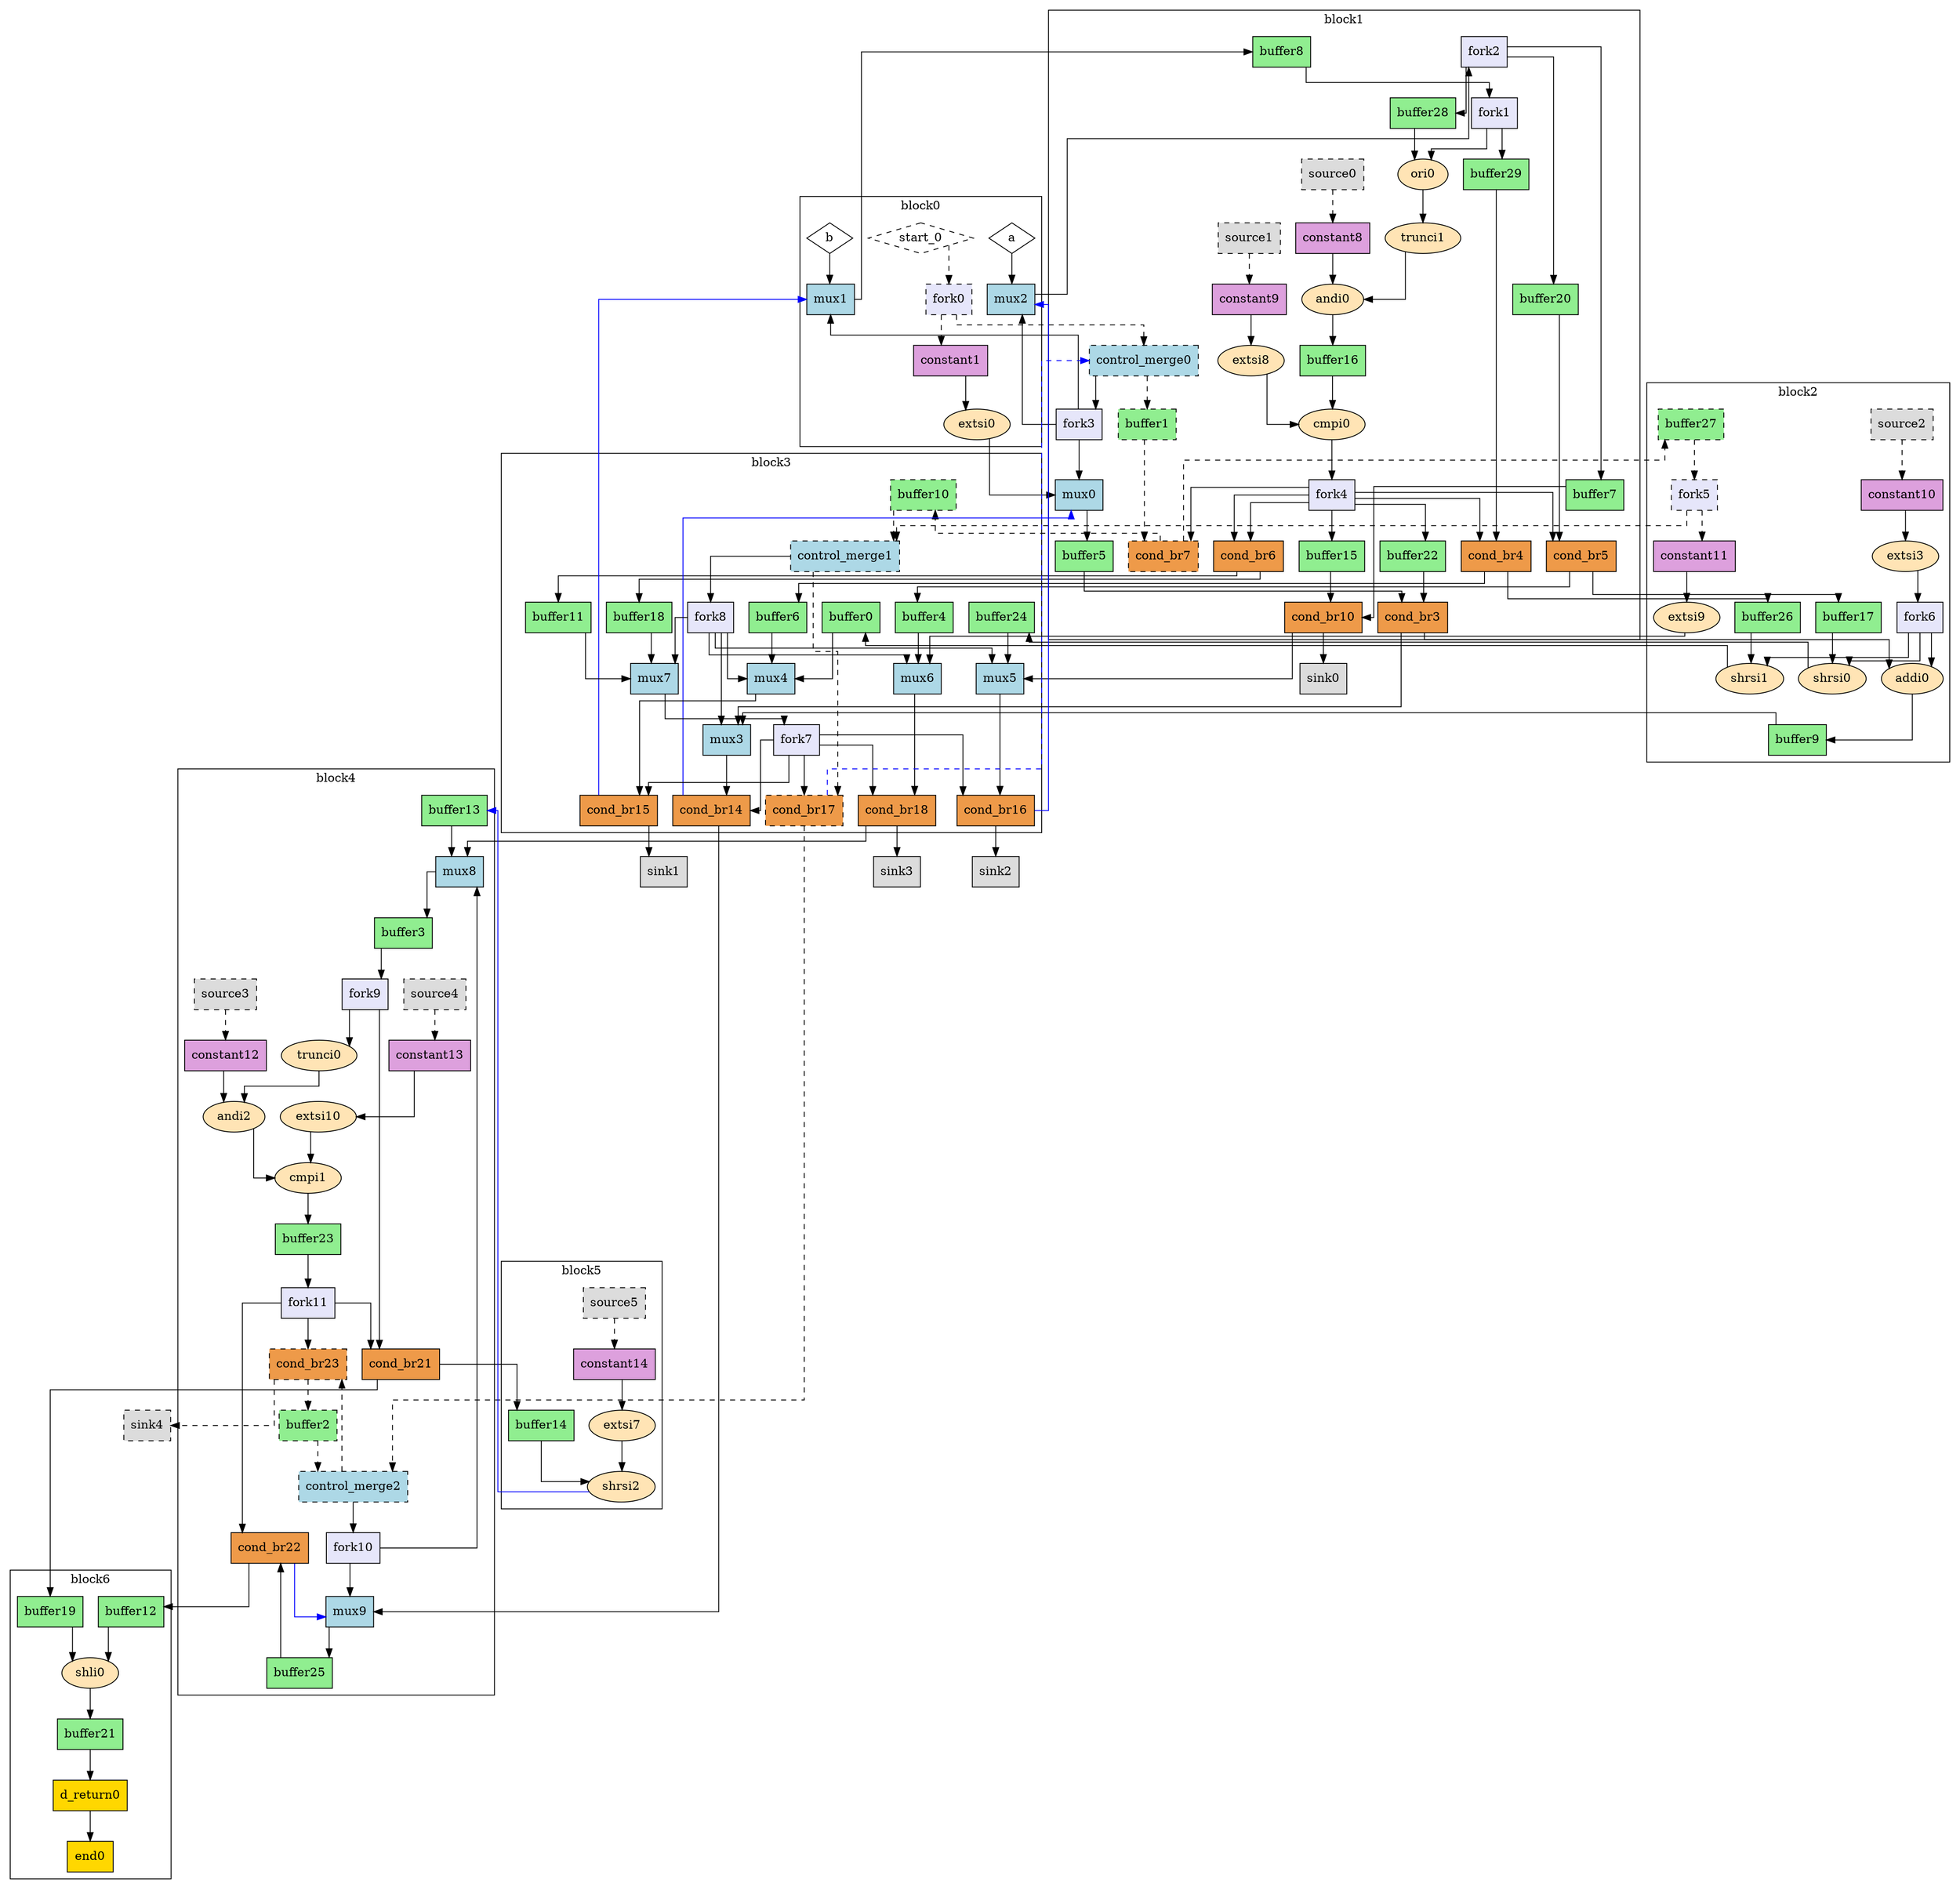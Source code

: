 digraph G {
	graph [bb="0,0,1493,2447.5",
		compound=true,
		splines=ortho
	];
	node [label="\N"];
	subgraph cluster0 {
		graph [bb="933,1922,1195,2219",
			label=block0,
			lheight=0.23,
			lp="1064,2206.8",
			lwidth=0.51
		];
		a	[bbID=1,
			height=0.5,
			in="in1:32",
			label=a,
			mlir_op="handshake.arg",
			out="out1:32",
			pos="1088,2168.5",
			shape=diamond,
			type=Entry,
			width=0.75];
		mux2	[bbID=2,
			delay="1.412 1.397 0.000 1.412 1.397 1.412 100.000 100.000",
			fillcolor=lightblue,
			height=0.5,
			in="in1?:1 in2:32 in3:32",
			label=mux2,
			mlir_op="handshake.mux",
			out="out1:32",
			pos="1088,2096.5",
			shape=box,
			style=filled,
			type=Mux,
			width=0.75];
		a -> mux2	[from=out1,
			pos="e,1097,2114.8 1097,2156 1097,2156 1097,2126.4 1097,2126.4",
			to=in3];
		b	[bbID=1,
			height=0.5,
			in="in1:32",
			label=b,
			mlir_op="handshake.arg",
			out="out1:32",
			pos="1160,2168.5",
			shape=diamond,
			type=Entry,
			width=0.75];
		mux1	[bbID=2,
			delay="1.412 1.397 0.000 1.412 1.397 1.412 100.000 100.000",
			fillcolor=lightblue,
			height=0.5,
			in="in1?:1 in2:32 in3:32",
			label=mux1,
			mlir_op="handshake.mux",
			out="out1:32",
			pos="1160,2096.5",
			shape=box,
			style=filled,
			type=Mux,
			width=0.75];
		b -> mux1	[from=out1,
			pos="e,1160,2114.7 1160,2150 1160,2150 1160,2126.2 1160,2126.2",
			to=in3];
		start_0	[bbID=1,
			control=true,
			height=0.5,
			in="in1:0",
			label=start_0,
			mlir_op="handshake.arg",
			out="out1:0",
			pos="992,2168.5",
			shape=diamond,
			style=dashed,
			type=Entry,
			width=1.4141];
		fork0	[bbID=1,
			delay="0.000 0.100 0.100 100.000 100.000 100.000 100.000 100.000",
			fillcolor=lavender,
			height=0.5,
			in="in1:0",
			label=fork0,
			mlir_op="handshake.fork",
			out="out1:0 out2:0",
			pos="992,2096.5",
			shape=box,
			style="filled, dashed",
			type=Fork,
			width=0.75];
		start_0 -> fork0	[from=out1,
			pos="e,992,2114.9 992,2150.3 992,2150.3 992,2126.4 992,2126.4",
			style=dashed,
			to=in1];
		constant1	[bbID=1,
			delay="0.000 0.000 0.000 0.000 0.000 0.000 0.000 0.000",
			fillcolor=plum,
			height=0.5,
			in="in1:1",
			label=constant1,
			mlir_op="handshake.constant",
			out="out1:1",
			pos="1021,2024.5",
			shape=box,
			style=filled,
			type=Constant,
			value="0x00000000",
			width=0.94097];
		fork0 -> constant1	[from=out2,
			pos="e,1003.1,2042.9 1003.1,2078.3 1003.1,2078.3 1003.1,2054.4 1003.1,2054.4",
			style=dashed,
			to=in1];
		extsi0	[II=1,
			bbID=1,
			delay="0.672 0.672 1.397 1.397 100.000 100.000 100.000 100.000",
			fillcolor=moccasin,
			height=0.5,
			in="in1:1",
			label=extsi0,
			latency=0,
			mlir_op="arith.extsi",
			op=sext_op,
			out="out1:32",
			pos="997,1948",
			shape=oval,
			style=filled,
			type=Operator,
			width=0.91462];
		constant1 -> extsi0	[from=out1,
			pos="e,1008.5,1965.2 1008.5,2006.4 1008.5,2006.4 1008.5,1976.7 1008.5,1976.7",
			to=in1];
	}
	subgraph cluster2 {
		graph [bb="8,1549.5,323,1998.5",
			label=block2,
			lheight=0.23,
			lp="165.5,1986.2",
			lwidth=0.51
		];
		buffer27	[bbID=3,
			delay="0.000 0.000 0.000 0.000 0.000 0.000 0.000 0.000",
			fillcolor=lightgreen,
			height=0.5,
			in="in1:0",
			label=buffer27,
			mlir_op="handshake.buffer",
			out="out1:0",
			pos="284,1948",
			shape=box,
			slots=1,
			style="filled, dashed",
			transparent=false,
			type=Buffer,
			width=0.86806];
		fork5	[bbID=3,
			delay="0.000 0.100 0.100 100.000 100.000 100.000 100.000 100.000",
			fillcolor=lavender,
			height=0.5,
			in="in1:0",
			label=fork5,
			mlir_op="handshake.fork",
			out="out1:0 out2:0",
			pos="284,1863.5",
			shape=box,
			style="filled, dashed",
			type=Fork,
			width=0.75];
		buffer27 -> fork5	[from=out1,
			pos="e,275,1881.8 275,1929.7 275,1929.7 275,1893.3 275,1893.3",
			style=dashed,
			to=in1];
		constant11	[bbID=3,
			delay="0.000 0.000 0.000 0.000 0.000 0.000 0.000 0.000",
			fillcolor=plum,
			height=0.5,
			in="in1:1",
			label=constant11,
			mlir_op="handshake.constant",
			out="out1:1",
			pos="209,1791.5",
			shape=box,
			style=filled,
			type=Constant,
			value="0x00000000",
			width=1.0347];
		fork5 -> constant11	[from=out2,
			pos="e,246.53,1791 297.5,1845.2 297.5,1823.7 297.5,1791 297.5,1791 297.5,1791 258.05,1791 258.05,1791",
			style=dashed,
			to=in1];
		extsi9	[II=1,
			bbID=3,
			delay="0.672 0.672 1.397 1.397 100.000 100.000 100.000 100.000",
			fillcolor=moccasin,
			height=0.5,
			in="in1:1",
			label=extsi9,
			latency=0,
			mlir_op="arith.extsi",
			op=sext_op,
			out="out1:32",
			pos="121,1719.5",
			shape=oval,
			style=filled,
			type=Operator,
			width=0.91462];
		constant11 -> extsi9	[from=out1,
			pos="e,122.09,1737.9 171.38,1791 147.9,1791 122.09,1791 122.09,1791 122.09,1791 122.09,1749.4 122.09,1749.4",
			to=in1];
		source2	[bbID=3,
			delay="0.000 0.000 0.000 0.000 0.000 0.000 0.000 0.000",
			fillcolor=gainsboro,
			height=0.5,
			label=source2,
			mlir_op="handshake.source",
			out="out1:0",
			pos="53,1948",
			shape=box,
			style="filled, dashed",
			type=Source,
			width=0.80556];
		constant10	[bbID=3,
			delay="0.000 0.000 0.000 0.000 0.000 0.000 0.000 0.000",
			fillcolor=plum,
			height=0.5,
			in="in1:2",
			label=constant10,
			mlir_op="handshake.constant",
			out="out1:2",
			pos="53,1863.5",
			shape=box,
			style=filled,
			type=Constant,
			value="0x00000001",
			width=1.0347];
		source2 -> constant10	[from=out1,
			pos="e,53,1881.8 53,1929.7 53,1929.7 53,1893.3 53,1893.3",
			style=dashed,
			to=in1];
		extsi3	[II=1,
			bbID=3,
			delay="0.672 0.672 1.397 1.397 100.000 100.000 100.000 100.000",
			fillcolor=moccasin,
			height=0.5,
			in="in1:2",
			label=extsi3,
			latency=0,
			mlir_op="arith.extsi",
			op=sext_op,
			out="out1:32",
			pos="51,1791.5",
			shape=oval,
			style=filled,
			type=Operator,
			width=0.91462];
		constant10 -> extsi3	[from=out1,
			pos="e,51,1809.9 51,1845.3 51,1845.3 51,1821.4 51,1821.4",
			to=in1];
		fork6	[bbID=3,
			delay="0.000 0.100 0.100 100.000 100.000 100.000 100.000 100.000",
			fillcolor=lavender,
			height=0.5,
			in="in1:32",
			label=fork6,
			mlir_op="handshake.fork",
			out="out1:32 out2:32 out3:32",
			pos="43,1719.5",
			shape=box,
			style=filled,
			type=Fork,
			width=0.75];
		extsi3 -> fork6	[from=out1,
			pos="e,44.037,1737.8 44.037,1773.7 44.037,1773.7 44.037,1749.4 44.037,1749.4",
			to=in1];
		shrsi0	[II=1,
			bbID=3,
			delay="3.312 1.397 1.400 1.409 100.000 100.000 100.000 100.000",
			fillcolor=moccasin,
			height=0.5,
			in="in1:32 in2:32",
			label=shrsi0,
			latency=0,
			mlir_op="arith.shrsi",
			op=ashr_op,
			out="out1:32",
			pos="198,1647.5",
			shape=oval,
			style=filled,
			type=Operator,
			width=0.91462];
		fork6 -> shrsi0	[from=out1,
			pos="e,186.54,1664.6 29.5,1701.1 29.5,1686 29.5,1667 29.5,1667 29.5,1667 186.54,1667 186.54,1667 186.54,1667 186.54,1666.8 186.54,1666.8",
			to=in2];
		shrsi1	[II=1,
			bbID=3,
			delay="3.312 1.397 1.400 1.409 100.000 100.000 100.000 100.000",
			fillcolor=moccasin,
			height=0.5,
			in="in1:32 in2:32",
			label=shrsi1,
			latency=0,
			mlir_op="arith.shrsi",
			op=ashr_op,
			out="out1:32",
			pos="282,1647.5",
			shape=oval,
			style=filled,
			type=Operator,
			width=0.91462];
		fork6 -> shrsi1	[from=out2,
			pos="e,268.29,1664.3 43,1701.1 43,1687 43,1670 43,1670 43,1670 268.29,1670 268.29,1670 268.29,1670 268.29,1669.4 268.29,1669.4",
			to=in2];
		addi0	[II=1,
			bbID=3,
			delay="2.287 1.397 1.400 1.409 100.000 100.000 100.000 100.000",
			fillcolor=moccasin,
			height=0.5,
			in="in1:32 in2:32",
			label=addi0,
			latency=0,
			mlir_op="arith.addi",
			op=add_op,
			out="out1:32",
			pos="116,1647.5",
			shape=oval,
			style=filled,
			type=Operator,
			width=0.87197];
		fork6 -> addi0	[from=out3,
			pos="e,84.16,1647 56.5,1701.2 56.5,1679.7 56.5,1647 56.5,1647 56.5,1647 72.646,1647 72.646,1647",
			to=in2];
		buffer9	[bbID=3,
			delay="0.000 0.000 0.000 0.000 0.000 0.000 0.000 0.000",
			fillcolor=lightgreen,
			height=0.5,
			in="in1:32",
			label=buffer9,
			mlir_op="handshake.buffer",
			out="out1:32",
			pos="201,1575.5",
			shape=box,
			slots=1,
			style=filled,
			transparent=false,
			type=Buffer,
			width=0.77431];
		addi0 -> buffer9	[from=out1,
			pos="e,172.7,1575 116,1629.2 116,1607.7 116,1575 116,1575 116,1575 161.18,1575 161.18,1575",
			to=in1];
		buffer17	[bbID=3,
			delay="0.000 0.000 0.000 0.000 0.000 0.000 0.000 0.000",
			fillcolor=lightgreen,
			height=0.5,
			in="in1:32",
			label=buffer17,
			mlir_op="handshake.buffer",
			out="out1:32",
			pos="203,1719.5",
			shape=box,
			slots=1,
			style=filled,
			transparent=false,
			type=Buffer,
			width=0.86806];
		buffer17 -> shrsi0	[from=out1,
			pos="e,201.34,1665.4 201.34,1701.3 201.34,1701.3 201.34,1676.9 201.34,1676.9",
			to=in1];
		buffer26	[bbID=3,
			delay="0.000 0.000 0.000 0.000 0.000 0.000 0.000 0.000",
			fillcolor=lightgreen,
			height=0.5,
			in="in1:32",
			label=buffer26,
			mlir_op="handshake.buffer",
			out="out1:32",
			pos="284,1719.5",
			shape=box,
			slots=1,
			style=filled,
			transparent=false,
			type=Buffer,
			width=0.86806];
		buffer26 -> shrsi1	[from=out1,
			pos="e,283.84,1665.9 283.84,1701.3 283.84,1701.3 283.84,1677.4 283.84,1677.4",
			to=in1];
	}
	subgraph cluster4 {
		graph [bb="610,380.5,925,1541.5",
			label=block4,
			lheight=0.23,
			lp="767.5,1529.2",
			lwidth=0.51
		];
		buffer13	[bbID=5,
			delay="0.000 0.000 0.000 0.000 0.000 0.000 0.000 0.000",
			fillcolor=lightgreen,
			height=0.5,
			in="in1:32",
			label=buffer13,
			mlir_op="handshake.buffer",
			out="out1:32",
			pos="886,1491",
			shape=box,
			slots=1,
			style=filled,
			transparent=false,
			type=Buffer,
			width=0.86806];
		mux8	[bbID=5,
			delay="1.412 1.397 0.000 1.412 1.397 1.412 100.000 100.000",
			fillcolor=lightblue,
			height=0.5,
			in="in1?:1 in2:32 in3:32",
			label=mux8,
			mlir_op="handshake.mux",
			out="out1:32",
			pos="886,1419",
			shape=box,
			style=filled,
			type=Mux,
			width=0.75];
		buffer13 -> mux8	[from=out1,
			pos="e,886,1437.4 886,1472.8 886,1472.8 886,1448.9 886,1448.9",
			to=in2];
		buffer3	[bbID=5,
			delay="0.000 0.000 0.000 0.000 0.000 0.000 0.000 0.000",
			fillcolor=lightgreen,
			height=0.5,
			in="in1:32",
			label=buffer3,
			mlir_op="handshake.buffer",
			out="out1:32",
			pos="886,1347",
			shape=box,
			slots=1,
			style=filled,
			transparent=false,
			type=Buffer,
			width=0.77431];
		mux8 -> buffer3	[from=out1,
			pos="e,886,1365.4 886,1400.8 886,1400.8 886,1376.9 886,1376.9",
			to=in1];
		fork9	[bbID=5,
			delay="0.000 0.100 0.100 100.000 100.000 100.000 100.000 100.000",
			fillcolor=lavender,
			height=0.5,
			in="in1:32",
			label=fork9,
			mlir_op="handshake.fork",
			out="out1:32 out2:32",
			pos="886,1275",
			shape=box,
			style=filled,
			type=Fork,
			width=0.75];
		buffer3 -> fork9	[from=out1,
			pos="e,886,1293.4 886,1328.8 886,1328.8 886,1304.9 886,1304.9",
			to=in1];
		trunci0	[II=1,
			bbID=5,
			delay="0.000 0.000 0.000 0.000 0.000 0.000 0.000 0.000",
			fillcolor=moccasin,
			height=0.5,
			in="in1:32",
			label=trunci0,
			latency=0,
			mlir_op="arith.trunci",
			op=trunc_op,
			out="out1:2",
			pos="860,1203",
			shape=oval,
			style=filled,
			type=Operator,
			width=1.0284];
		fork9 -> trunci0	[from=out1,
			pos="e,878.01,1219 878.01,1256.8 878.01,1256.8 878.01,1230.5 878.01,1230.5",
			to=in1];
		cond_br21	[bbID=5,
			delay="0.000 1.409 1.411 1.412 1.400 1.412 100.000 100.000",
			fillcolor=tan2,
			height=0.5,
			in="in1:32 in2?:1",
			label=cond_br21,
			mlir_op="handshake.cond_br",
			out="out1+:32 out2-:32",
			pos="880,838.5",
			shape=box,
			style=filled,
			type=Branch,
			width=1.0243];
		fork9 -> cond_br21	[from=out2,
			pos="e,905.01,856.74 905.01,1256.5 905.01,1256.5 905.01,868.25 905.01,868.25",
			to=in1];
		andi2	[II=1,
			bbID=5,
			delay="1.397 1.397 1.400 1.409 100.000 100.000 100.000 100.000",
			fillcolor=moccasin,
			height=0.5,
			in="in1:2 in2:2",
			label=andi2,
			latency=0,
			mlir_op="arith.andi",
			op=and_op,
			out="out1:2",
			pos="777,1131",
			shape=oval,
			style=filled,
			type=Operator,
			width=0.87197];
		trunci0 -> andi2	[from=out1,
			pos="e,808.83,1131 834,1189.8 834,1169 834,1131 834,1131 834,1131 820.35,1131 820.35,1131",
			to=in1];
		cmpi1	[II=1,
			bbID=5,
			delay="1.397 1.397 1.400 1.409 100.000 100.000 100.000 100.000",
			fillcolor=moccasin,
			height=0.5,
			in="in1:2 in2:2",
			label=cmpi1,
			latency=0,
			mlir_op="arith.cmpi==",
			op=icmp_eq_op,
			out="out1:1",
			pos="777,1059",
			shape=oval,
			style=filled,
			type=Operator,
			width=0.95727];
		andi2 -> cmpi1	[from=out1,
			pos="e,777,1077.4 777,1112.8 777,1112.8 777,1088.9 777,1088.9",
			to=in1];
		mux9	[bbID=5,
			delay="1.412 1.397 0.000 1.412 1.397 1.412 100.000 100.000",
			fillcolor=lightblue,
			height=0.5,
			in="in1?:1 in2:32 in3:32",
			label=mux9,
			mlir_op="handshake.mux",
			out="out1:32",
			pos="850,550.5",
			shape=box,
			style=filled,
			type=Mux,
			width=0.75];
		buffer25	[bbID=5,
			delay="0.000 0.000 0.000 0.000 0.000 0.000 0.000 0.000",
			fillcolor=lightgreen,
			height=0.5,
			in="in1:32",
			label=buffer25,
			mlir_op="handshake.buffer",
			out="out1:32",
			pos="825,478.5",
			shape=box,
			slots=1,
			style=filled,
			transparent=false,
			type=Buffer,
			width=0.86806];
		mux9 -> buffer25	[from=out1,
			pos="e,839.63,496.91 839.63,532.33 839.63,532.33 839.63,508.43 839.63,508.43",
			to=in1];
		cond_br22	[bbID=5,
			delay="0.000 1.409 1.411 1.412 1.400 1.412 100.000 100.000",
			fillcolor=tan2,
			height=0.5,
			in="in1:32 in2?:1",
			label=cond_br22,
			mlir_op="handshake.cond_br",
			out="out1+:32 out2-:32",
			pos="840,406.5",
			shape=box,
			style=filled,
			type=Branch,
			width=1.0243];
		buffer25 -> cond_br22	[from=out1,
			pos="e,829.69,424.91 829.69,460.33 829.69,460.33 829.69,436.43 829.69,436.43",
			to=in1];
		buffer2	[bbID=5,
			delay="0.000 0.000 0.000 0.000 0.000 0.000 0.000 0.000",
			fillcolor=lightgreen,
			height=0.5,
			in="in1:0",
			label=buffer2,
			mlir_op="handshake.buffer",
			out="out1:0",
			pos="835,766.5",
			shape=box,
			slots=1,
			style="filled, dashed",
			transparent=false,
			type=Buffer,
			width=0.77431];
		control_merge2	[bbID=5,
			delay="0.000 1.397 0.000 100.000 100.000 100.000 100.000 100.000",
			fillcolor=lightblue,
			height=0.5,
			in="in1:0 in2:0",
			label=control_merge2,
			mlir_op="handshake.control_merge",
			out="out1:0 out2?:1",
			pos="835,694.5",
			shape=box,
			style="filled, dashed",
			type=CntrlMerge,
			width=1.4201];
		buffer2 -> control_merge2	[from=out1,
			pos="e,835,712.91 835,748.33 835,748.33 835,724.43 835,724.43",
			style=dashed,
			to=in1];
		fork10	[bbID=5,
			delay="0.000 0.100 0.100 100.000 100.000 100.000 100.000 100.000",
			fillcolor=lavender,
			height=0.5,
			in="in1:1",
			label=fork10,
			mlir_op="handshake.fork",
			out="out1:1 out2:1",
			pos="835,622.5",
			shape=box,
			style=filled,
			type=Fork,
			width=0.75];
		control_merge2 -> fork10	[from=out2,
			pos="e,835,640.91 835,676.33 835,676.33 835,652.43 835,652.43",
			to=in1];
		cond_br23	[bbID=5,
			delay="0.000 1.409 1.411 1.412 1.400 1.412 100.000 100.000",
			fillcolor=tan2,
			height=0.5,
			in="in1:0 in2?:1",
			label=cond_br23,
			mlir_op="handshake.cond_br",
			out="out1+:0 out2-:0",
			pos="788,838.5",
			shape=box,
			style="filled, dashed",
			type=Branch,
			width=1.0243];
		control_merge2 -> cond_br23	[from=out1,
			pos="e,795.5,820.41 795.5,712.74 795.5,712.74 795.5,808.9 795.5,808.9",
			style=dashed,
			to=in1];
		fork10 -> mux8	[from=out2,
			pos="e,913.09,1413 862.19,622 888.88,622 925.63,622 925.63,622 925.63,622 925.63,1413 925.63,1413 925.63,1413 924.37,1413 924.37,1413",
			to=in1];
		fork10 -> mux9	[from=out1,
			pos="e,842.5,568.91 842.5,604.33 842.5,604.33 842.5,580.43 842.5,580.43",
			to=in1];
		cond_br23 -> buffer2	[from=out1,
			pos="e,813.04,784.91 813.04,820.33 813.04,820.33 813.04,796.43 813.04,796.43",
			style=dashed,
			to=in1];
		source3	[bbID=5,
			delay="0.000 0.000 0.000 0.000 0.000 0.000 0.000 0.000",
			fillcolor=gainsboro,
			height=0.5,
			label=source3,
			mlir_op="handshake.source",
			out="out1:0",
			pos="768,1275",
			shape=box,
			style="filled, dashed",
			type=Source,
			width=0.80556];
		constant12	[bbID=5,
			delay="0.000 0.000 0.000 0.000 0.000 0.000 0.000 0.000",
			fillcolor=plum,
			height=0.5,
			in="in1:2",
			label=constant12,
			mlir_op="handshake.constant",
			out="out1:2",
			pos="768,1203",
			shape=box,
			style=filled,
			type=Constant,
			value="0x00000001",
			width=1.0347];
		source3 -> constant12	[from=out1,
			pos="e,768,1221.4 768,1256.8 768,1256.8 768,1232.9 768,1232.9",
			style=dashed,
			to=in1];
		constant12 -> andi2	[from=out1,
			pos="e,775.43,1149.4 775.43,1184.8 775.43,1184.8 775.43,1160.9 775.43,1160.9",
			to=in2];
		source4	[bbID=5,
			delay="0.000 0.000 0.000 0.000 0.000 0.000 0.000 0.000",
			fillcolor=gainsboro,
			height=0.5,
			label=source4,
			mlir_op="handshake.source",
			out="out1:0",
			pos="675,1275",
			shape=box,
			style="filled, dashed",
			type=Source,
			width=0.80556];
		constant13	[bbID=5,
			delay="0.000 0.000 0.000 0.000 0.000 0.000 0.000 0.000",
			fillcolor=plum,
			height=0.5,
			in="in1:1",
			label=constant13,
			mlir_op="handshake.constant",
			out="out1:1",
			pos="675,1203",
			shape=box,
			style=filled,
			type=Constant,
			value="0x00000000",
			width=1.0347];
		source4 -> constant13	[from=out1,
			pos="e,675,1221.4 675,1256.8 675,1256.8 675,1232.9 675,1232.9",
			style=dashed,
			to=in1];
		extsi10	[II=1,
			bbID=5,
			delay="0.672 0.672 1.397 1.397 100.000 100.000 100.000 100.000",
			fillcolor=moccasin,
			height=0.5,
			in="in1:1",
			label=extsi10,
			latency=0,
			mlir_op="arith.extsi",
			op=sext_op,
			out="out1:2",
			pos="678,1131",
			shape=oval,
			style=filled,
			type=Operator,
			width=1.0426];
		constant13 -> extsi10	[from=out1,
			pos="e,676.36,1149.4 676.36,1184.8 676.36,1184.8 676.36,1160.9 676.36,1160.9",
			to=in1];
		extsi10 -> cmpi1	[from=out1,
			pos="e,742.1,1059 678,1112.8 678,1091.5 678,1059 678,1059 678,1059 730.58,1059 730.58,1059",
			to=in2];
		buffer23	[bbID=5,
			delay="0.000 0.000 0.000 0.000 0.000 0.000 0.000 0.000",
			fillcolor=lightgreen,
			height=0.5,
			in="in1:1",
			label=buffer23,
			mlir_op="handshake.buffer",
			out="out1:1",
			pos="780,987",
			shape=box,
			slots=1,
			style=filled,
			transparent=false,
			type=Buffer,
			width=0.86806];
		cmpi1 -> buffer23	[from=out1,
			pos="e,780,1005.4 780,1040.8 780,1040.8 780,1016.9 780,1016.9",
			to=in1];
		fork11	[bbID=5,
			delay="0.000 0.100 0.100 100.000 100.000 100.000 100.000 100.000",
			fillcolor=lavender,
			height=0.5,
			in="in1:1",
			label=fork11,
			mlir_op="handshake.fork",
			out="out1:1 out2:1 out3:1",
			pos="786,910.5",
			shape=box,
			style=filled,
			type=Fork,
			width=0.75];
		buffer23 -> fork11	[from=out1,
			pos="e,785.13,928.76 785.13,968.87 785.13,968.87 785.13,940.28 785.13,940.28",
			to=in1];
		fork11 -> cond_br21	[from=out1,
			pos="e,870.07,856.91 813.06,910 837.64,910 870.07,910 870.07,910 870.07,910 870.07,868.43 870.07,868.43",
			to=in2];
		fork11 -> cond_br23	[from=out3,
			pos="e,786,856.91 786,892.33 786,892.33 786,868.43 786,868.43",
			to=in2];
		fork11 -> cond_br22	[from=out2,
			pos="e,802.69,406 758.72,910 747.31,910 736.64,910 736.64,910 736.64,910 736.64,406 736.64,406 736.64,406 791.17,406 791.17,406",
			to=in2];
		cond_br22 -> mux9	[color=blue,
			from=out1,
			pos="e,866.56,532.41 866.56,424.74 866.56,424.74 866.56,520.9 866.56,520.9",
			to=in2];
	}
	subgraph cluster6 {
		graph [bb="848,8,1007,372.5",
			label=block6,
			lheight=0.23,
			lp="927.5,360.25",
			lwidth=0.51
		];
		buffer12	[bbID=7,
			delay="0.000 0.000 0.000 0.000 0.000 0.000 0.000 0.000",
			fillcolor=lightgreen,
			height=0.5,
			in="in1:32",
			label=buffer12,
			mlir_op="handshake.buffer",
			out="out1:32",
			pos="887,322",
			shape=box,
			slots=1,
			style=filled,
			transparent=false,
			type=Buffer,
			width=0.86806];
		shli0	[II=1,
			bbID=7,
			delay="3.466 1.397 1.400 1.409 100.000 100.000 100.000 100.000",
			fillcolor=moccasin,
			height=0.5,
			in="in1:32 in2:32",
			label=shli0,
			latency=0,
			mlir_op="arith.shli",
			op=shl_op,
			out="out1:32",
			pos="927,250",
			shape=oval,
			style=filled,
			type=Operator,
			width=0.80088];
		buffer12 -> shli0	[from=out1,
			pos="e,908.21,264.07 908.21,303.83 908.21,303.83 908.21,275.59 908.21,275.59",
			to=in2];
		buffer21	[bbID=7,
			delay="0.000 0.000 0.000 0.000 0.000 0.000 0.000 0.000",
			fillcolor=lightgreen,
			height=0.5,
			in="in1:32",
			label=buffer21,
			mlir_op="handshake.buffer",
			out="out1:32",
			pos="927,178",
			shape=box,
			slots=1,
			style=filled,
			transparent=false,
			type=Buffer,
			width=0.86806];
		shli0 -> buffer21	[from=out1,
			pos="e,927,196.41 927,231.83 927,231.83 927,207.93 927,207.93",
			to=in1];
		buffer19	[bbID=7,
			delay="0.000 0.000 0.000 0.000 0.000 0.000 0.000 0.000",
			fillcolor=lightgreen,
			height=0.5,
			in="in1:32",
			label=buffer19,
			mlir_op="handshake.buffer",
			out="out1:32",
			pos="968,322",
			shape=box,
			slots=1,
			style=filled,
			transparent=false,
			type=Buffer,
			width=0.86806];
		buffer19 -> shli0	[from=out1,
			pos="e,946.29,263.62 946.29,303.83 946.29,303.83 946.29,275.13 946.29,275.13",
			to=in1];
		d_return0	[II=1,
			bbID=7,
			delay="1.412 1.397 0.000 100.000 100.000 100.000 100.000 100.000",
			fillcolor=gold,
			height=0.5,
			in="in1:32",
			label=d_return0,
			latency=0,
			mlir_op="handshake.d_return",
			op=ret_op,
			out="out1:32",
			pos="927,106",
			shape=box,
			style=filled,
			type=Operator,
			width=0.95139];
		buffer21 -> d_return0	[from=out1,
			pos="e,927,124.41 927,159.83 927,159.83 927,135.93 927,135.93",
			to=in1];
		end0	[bbID=7,
			delay="1.397 0.000 1.397 1.409 100.000 100.000 100.000 100.000",
			fillcolor=gold,
			height=0.5,
			in="in1:32",
			label=end0,
			mlir_op="handshake.end",
			out="out1:32",
			pos="927,34",
			shape=box,
			style=filled,
			type=Exit,
			width=0.75];
		d_return0 -> end0	[from=out1,
			pos="e,927,52.413 927,87.831 927,87.831 927,63.927 927,63.927",
			to=in1];
	}
	subgraph cluster1 {
		graph [bb="331,1693.5,925,2439.5",
			label=block1,
			lheight=0.23,
			lp="628,2427.2",
			lwidth=0.51
		];
		mux0	[bbID=2,
			delay="1.412 1.397 0.000 1.412 1.397 1.412 100.000 100.000",
			fillcolor=lightblue,
			height=0.5,
			in="in1?:1 in2:32 in3:32",
			label=mux0,
			mlir_op="handshake.mux",
			out="out1:32",
			pos="890,1863.5",
			shape=box,
			style=filled,
			type=Mux,
			width=0.75];
		buffer5	[bbID=2,
			delay="0.000 0.000 0.000 0.000 0.000 0.000 0.000 0.000",
			fillcolor=lightgreen,
			height=0.5,
			in="in1:32",
			label=buffer5,
			mlir_op="handshake.buffer",
			out="out1:32",
			pos="889,1791.5",
			shape=box,
			slots=1,
			style=filled,
			transparent=false,
			type=Buffer,
			width=0.77431];
		mux0 -> buffer5	[from=out1,
			pos="e,889.94,1809.9 889.94,1845.3 889.94,1845.3 889.94,1821.4 889.94,1821.4",
			to=in1];
		cond_br3	[bbID=2,
			delay="0.000 1.409 1.411 1.412 1.400 1.412 100.000 100.000",
			fillcolor=tan2,
			height=0.5,
			in="in1:32 in2?:1",
			label=cond_br3,
			mlir_op="handshake.cond_br",
			out="out1+:32 out2-:32",
			pos="476,1719.5",
			shape=box,
			style=filled,
			type=Branch,
			width=0.93056];
		buffer5 -> cond_br3	[from=out1,
			pos="e,486.42,1737.6 889,1773.3 889,1758.8 889,1741 889,1741 889,1741 486.42,1741 486.42,1741 486.42,1741 486.42,1740.7 486.42,1740.7",
			to=in1];
		buffer8	[bbID=2,
			delay="0.000 0.000 0.000 0.000 0.000 0.000 0.000 0.000",
			fillcolor=lightgreen,
			height=0.5,
			in="in1:32",
			label=buffer8,
			mlir_op="handshake.buffer",
			out="out1:32",
			pos="826,2389",
			shape=box,
			slots=1,
			style=filled,
			transparent=false,
			type=Buffer,
			width=0.77431];
		fork1	[bbID=2,
			delay="0.000 0.100 0.100 100.000 100.000 100.000 100.000 100.000",
			fillcolor=lavender,
			height=0.5,
			in="in1:32",
			label=fork1,
			mlir_op="handshake.fork",
			out="out1:32 out2:32",
			pos="763,2317",
			shape=box,
			style=filled,
			type=Fork,
			width=0.75];
		buffer8 -> fork1	[from=out1,
			pos="e,790.45,2317 826,2370.8 826,2349.5 826,2317 826,2317 826,2317 801.96,2317 801.96,2317",
			to=in1];
		ori0	[II=1,
			bbID=2,
			delay="1.397 1.397 1.400 1.409 100.000 100.000 100.000 100.000",
			fillcolor=moccasin,
			height=0.5,
			in="in1:32 in2:32",
			label=ori0,
			latency=0,
			mlir_op="arith.ori",
			op=or_op,
			out="out1:32",
			pos="687,2245",
			shape=oval,
			style=filled,
			type=Operator,
			width=0.75];
		fork1 -> ori0	[from=out2,
			pos="e,696,2262.3 735.75,2311 717.2,2311 696,2311 696,2311 696,2311 696,2273.9 696,2273.9",
			to=in2];
		buffer29	[bbID=2,
			delay="0.000 0.000 0.000 0.000 0.000 0.000 0.000 0.000",
			fillcolor=lightgreen,
			height=0.5,
			in="in1:32",
			label=buffer29,
			mlir_op="handshake.buffer",
			out="out1:32",
			pos="763,2245",
			shape=box,
			slots=1,
			style=filled,
			transparent=false,
			type=Buffer,
			width=0.86806];
		fork1 -> buffer29	[from=out1,
			pos="e,763,2263.4 763,2298.8 763,2298.8 763,2274.9 763,2274.9",
			to=in1];
		trunci1	[II=1,
			bbID=2,
			delay="0.000 0.000 0.000 0.000 0.000 0.000 0.000 0.000",
			fillcolor=moccasin,
			height=0.5,
			in="in1:32",
			label=trunci1,
			latency=0,
			mlir_op="arith.trunci",
			op=trunc_op,
			out="out1:2",
			pos="694,2168.5",
			shape=oval,
			style=filled,
			type=Operator,
			width=1.0284];
		ori0 -> trunci1	[from=out1,
			pos="e,687,2186.5 687,2226.9 687,2226.9 687,2198 687,2198",
			to=in1];
		cond_br4	[bbID=2,
			delay="0.000 1.409 1.411 1.412 1.400 1.412 100.000 100.000",
			fillcolor=tan2,
			height=0.5,
			in="in1:32 in2?:1",
			label=cond_br4,
			mlir_op="handshake.cond_br",
			out="out1+:32 out2-:32",
			pos="725,1791.5",
			shape=box,
			style=filled,
			type=Branch,
			width=0.93056];
		buffer29 -> cond_br4	[from=out1,
			pos="e,745.12,1809.6 745.12,2226.7 745.12,2226.7 745.12,1821.1 745.12,1821.1",
			to=in1];
		fork2	[bbID=2,
			delay="0.000 0.100 0.100 100.000 100.000 100.000 100.000 100.000",
			fillcolor=lavender,
			height=0.5,
			in="in1:32",
			label=fork2,
			mlir_op="handshake.fork",
			out="out1:32 out2:32 out3:32",
			pos="533,2389",
			shape=box,
			style=filled,
			type=Fork,
			width=0.75];
		buffer28	[bbID=2,
			delay="0.000 0.000 0.000 0.000 0.000 0.000 0.000 0.000",
			fillcolor=lightgreen,
			height=0.5,
			in="in1:32",
			label=buffer28,
			mlir_op="handshake.buffer",
			out="out1:32",
			pos="601,2317",
			shape=box,
			slots=1,
			style=filled,
			transparent=false,
			type=Buffer,
			width=0.86806];
		fork2 -> buffer28	[from=out3,
			pos="e,569.43,2317 529.5,2370.8 529.5,2349.5 529.5,2317 529.5,2317 529.5,2317 557.92,2317 557.92,2317",
			to=in1];
		buffer20	[bbID=2,
			delay="0.000 0.000 0.000 0.000 0.000 0.000 0.000 0.000",
			fillcolor=lightgreen,
			height=0.5,
			in="in1:32",
			label=buffer20,
			mlir_op="handshake.buffer",
			out="out1:32",
			pos="401,2096.5",
			shape=box,
			slots=1,
			style=filled,
			transparent=false,
			type=Buffer,
			width=0.86806];
		fork2 -> buffer20	[from=out2,
			pos="e,401,2114.7 505.65,2395 466.99,2395 401,2395 401,2395 401,2395 401,2126.2 401,2126.2",
			to=in1];
		buffer7	[bbID=2,
			delay="0.000 0.000 0.000 0.000 0.000 0.000 0.000 0.000",
			fillcolor=lightgreen,
			height=0.5,
			in="in1:32",
			label=buffer7,
			mlir_op="handshake.buffer",
			out="out1:32",
			pos="455,1863.5",
			shape=box,
			slots=1,
			style=filled,
			transparent=false,
			type=Buffer,
			width=0.77431];
		fork2 -> buffer7	[from=out1,
			pos="e,457.56,1882 505.77,2383 484.16,2383 457.56,2383 457.56,2383 457.56,2383 457.56,1893.5 457.56,1893.5",
			to=in1];
		buffer28 -> ori0	[from=out1,
			pos="e,678,2262.3 632.32,2323 653.64,2323 678,2323 678,2323 678,2323 678,2273.8 678,2273.8",
			to=in1];
		cond_br5	[bbID=2,
			delay="0.000 1.409 1.411 1.412 1.400 1.412 100.000 100.000",
			fillcolor=tan2,
			height=0.5,
			in="in1:32 in2?:1",
			label=cond_br5,
			mlir_op="handshake.cond_br",
			out="out1+:32 out2-:32",
			pos="393,1791.5",
			shape=box,
			style=filled,
			type=Branch,
			width=0.93056];
		buffer20 -> cond_br5	[from=out1,
			pos="e,388.67,1810 388.67,2078.3 388.67,2078.3 388.67,1821.5 388.67,1821.5",
			to=in1];
		cond_br10	[bbID=2,
			delay="0.000 1.409 1.411 1.412 1.400 1.412 100.000 100.000",
			fillcolor=tan2,
			height=0.5,
			in="in1:32 in2?:1",
			label=cond_br10,
			mlir_op="handshake.cond_br",
			out="out1+:32 out2-:32",
			pos="564,1719.5",
			shape=box,
			style=filled,
			type=Branch,
			width=1.0243];
		buffer7 -> cond_br10	[from=out1,
			pos="e,597.21,1737.9 483.1,1872 524.54,1872 597.21,1872 597.21,1872 597.21,1872 597.21,1749.4 597.21,1749.4",
			to=in1];
		control_merge0	[bbID=2,
			delay="0.000 1.397 0.000 100.000 100.000 100.000 100.000 100.000",
			fillcolor=lightblue,
			height=0.5,
			in="in1:0 in2:0",
			label=control_merge0,
			mlir_op="handshake.control_merge",
			out="out1:0 out2?:1",
			pos="842,2024.5",
			shape=box,
			style="filled, dashed",
			type=CntrlMerge,
			width=1.4201];
		fork3	[bbID=2,
			delay="0.000 0.100 0.100 100.000 100.000 100.000 100.000 100.000",
			fillcolor=lavender,
			height=0.5,
			in="in1:1",
			label=fork3,
			mlir_op="handshake.fork",
			out="out1:1 out2:1 out3:1",
			pos="890,1948",
			shape=box,
			style=filled,
			type=Fork,
			width=0.75];
		control_merge0 -> fork3	[from=out2,
			pos="e,873.04,1966.3 873.04,2006.4 873.04,2006.4 873.04,1977.8 873.04,1977.8",
			to=in1];
		buffer1	[bbID=2,
			delay="0.000 0.000 0.000 0.000 0.000 0.000 0.000 0.000",
			fillcolor=lightgreen,
			height=0.5,
			in="in1:0",
			label=buffer1,
			mlir_op="handshake.buffer",
			out="out1:0",
			pos="815,1948",
			shape=box,
			slots=1,
			style="filled, dashed",
			transparent=true,
			type=Buffer,
			width=0.77431];
		control_merge0 -> buffer1	[from=out1,
			pos="e,816.88,1966.3 816.88,2006.4 816.88,2006.4 816.88,1977.8 816.88,1977.8",
			style=dashed,
			to=in1];
		fork3 -> mux0	[from=out3,
			pos="e,890,1881.8 890,1929.7 890,1929.7 890,1893.3 890,1893.3",
			to=in1];
		cond_br7	[bbID=2,
			delay="0.000 1.409 1.411 1.412 1.400 1.412 100.000 100.000",
			fillcolor=tan2,
			height=0.5,
			in="in1:0 in2?:1",
			label=cond_br7,
			mlir_op="handshake.cond_br",
			out="out1+:0 out2-:0",
			pos="810,1791.5",
			shape=box,
			style="filled, dashed",
			type=Branch,
			width=0.93056];
		buffer1 -> cond_br7	[from=out1,
			pos="e,824.29,1809.6 824.29,1929.7 824.29,1929.7 824.29,1821.2 824.29,1821.2",
			style=dashed,
			to=in1];
		source0	[bbID=2,
			delay="0.000 0.000 0.000 0.000 0.000 0.000 0.000 0.000",
			fillcolor=gainsboro,
			height=0.5,
			label=source0,
			mlir_op="handshake.source",
			out="out1:0",
			pos="605,2245",
			shape=box,
			style="filled, dashed",
			type=Source,
			width=0.80556];
		constant8	[bbID=2,
			delay="0.000 0.000 0.000 0.000 0.000 0.000 0.000 0.000",
			fillcolor=plum,
			height=0.5,
			in="in1:2",
			label=constant8,
			mlir_op="handshake.constant",
			out="out1:2",
			pos="605,2168.5",
			shape=box,
			style=filled,
			type=Constant,
			value="0x00000001",
			width=0.94097];
		source0 -> constant8	[from=out1,
			pos="e,605,2186.8 605,2226.9 605,2226.9 605,2198.3 605,2198.3",
			style=dashed,
			to=in1];
		andi0	[II=1,
			bbID=2,
			delay="1.397 1.397 1.400 1.409 100.000 100.000 100.000 100.000",
			fillcolor=moccasin,
			height=0.5,
			in="in1:2 in2:2",
			label=andi0,
			latency=0,
			mlir_op="arith.andi",
			op=and_op,
			out="out1:2",
			pos="628,2096.5",
			shape=oval,
			style=filled,
			type=Operator,
			width=0.87197];
		constant8 -> andi0	[from=out1,
			pos="e,617.74,2113.9 617.74,2150.3 617.74,2150.3 617.74,2125.4 617.74,2125.4",
			to=in2];
		buffer16	[bbID=2,
			delay="0.000 0.000 0.000 0.000 0.000 0.000 0.000 0.000",
			fillcolor=lightgreen,
			height=0.5,
			in="in1:2",
			label=buffer16,
			mlir_op="handshake.buffer",
			out="out1:2",
			pos="628,2024.5",
			shape=box,
			slots=1,
			style=filled,
			transparent=false,
			type=Buffer,
			width=0.86806];
		andi0 -> buffer16	[from=out1,
			pos="e,628,2042.9 628,2078.3 628,2078.3 628,2054.4 628,2054.4",
			to=in1];
		source1	[bbID=2,
			delay="0.000 0.000 0.000 0.000 0.000 0.000 0.000 0.000",
			fillcolor=gainsboro,
			height=0.5,
			label=source1,
			mlir_op="handshake.source",
			out="out1:0",
			pos="524,2168.5",
			shape=box,
			style="filled, dashed",
			type=Source,
			width=0.80556];
		constant9	[bbID=2,
			delay="0.000 0.000 0.000 0.000 0.000 0.000 0.000 0.000",
			fillcolor=plum,
			height=0.5,
			in="in1:1",
			label=constant9,
			mlir_op="handshake.constant",
			out="out1:1",
			pos="526,2096.5",
			shape=box,
			style=filled,
			type=Constant,
			value="0x00000000",
			width=0.94097];
		source1 -> constant9	[from=out1,
			pos="e,524,2114.9 524,2150.3 524,2150.3 524,2126.4 524,2126.4",
			style=dashed,
			to=in1];
		extsi8	[II=1,
			bbID=2,
			delay="0.672 0.672 1.397 1.397 100.000 100.000 100.000 100.000",
			fillcolor=moccasin,
			height=0.5,
			in="in1:1",
			label=extsi8,
			latency=0,
			mlir_op="arith.extsi",
			op=sext_op,
			out="out1:2",
			pos="536,2024.5",
			shape=oval,
			style=filled,
			type=Operator,
			width=0.91462];
		constant9 -> extsi8	[from=out1,
			pos="e,531.47,2042.4 531.47,2078.3 531.47,2078.3 531.47,2053.9 531.47,2053.9",
			to=in1];
		cmpi0	[II=1,
			bbID=2,
			delay="1.397 1.397 1.400 1.409 100.000 100.000 100.000 100.000",
			fillcolor=moccasin,
			height=0.5,
			in="in1:2 in2:2",
			label=cmpi0,
			latency=0,
			mlir_op="arith.cmpi==",
			op=icmp_eq_op,
			out="out1:1",
			pos="628,1948",
			shape=oval,
			style=filled,
			type=Operator,
			width=0.95727];
		extsi8 -> cmpi0	[from=out1,
			pos="e,593.32,1948 547.34,2007.1 547.34,1984.6 547.34,1948 547.34,1948 547.34,1948 581.81,1948 581.81,1948",
			to=in2];
		fork4	[bbID=2,
			delay="0.000 0.100 0.100 100.000 100.000 100.000 100.000 100.000",
			fillcolor=lavender,
			height=0.5,
			in="in1:1",
			label=fork4,
			mlir_op="handshake.fork",
			out="out1:1 out2:1 out3:1 out4:1 out5:1 out6:1 out7:1",
			pos="636,1863.5",
			shape=box,
			style=filled,
			type=Fork,
			width=0.75];
		cmpi0 -> fork4	[from=out1,
			pos="e,635.73,1882 635.73,1930.1 635.73,1930.1 635.73,1893.5 635.73,1893.5",
			to=in1];
		trunci1 -> andi0	[from=out1,
			pos="e,659.71,2096 668.25,2155.2 668.25,2134.3 668.25,2096 668.25,2096 668.25,2096 667.4,2096 667.4,2096",
			to=in1];
		buffer16 -> cmpi0	[from=out1,
			pos="e,628,1966.3 628,2006.4 628,2006.4 628,1977.8 628,1977.8",
			to=in1];
		buffer22	[bbID=2,
			delay="0.000 0.000 0.000 0.000 0.000 0.000 0.000 0.000",
			fillcolor=lightgreen,
			height=0.5,
			in="in1:1",
			label=buffer22,
			mlir_op="handshake.buffer",
			out="out1:1",
			pos="476,1791.5",
			shape=box,
			slots=1,
			style=filled,
			transparent=false,
			type=Buffer,
			width=0.86806];
		fork4 -> buffer22	[from=out1,
			pos="e,497.6,1809.9 608.66,1863 568.32,1863 497.6,1863 497.6,1863 497.6,1863 497.6,1821.4 497.6,1821.4",
			to=in1];
		fork4 -> cond_br4	[from=out2,
			pos="e,711.26,1809.7 663.17,1857 684.73,1857 711.26,1857 711.26,1857 711.26,1857 711.26,1821.3 711.26,1821.3",
			to=in2];
		fork4 -> cond_br5	[from=out3,
			pos="e,407.58,1809.9 622.5,1845.3 622.5,1832.6 622.5,1818 622.5,1818 622.5,1818 407.58,1818 407.58,1818 407.58,1818 407.58,1817.2 407.58,\
1817.2",
			to=in2];
		cond_br6	[bbID=2,
			delay="0.000 1.409 1.411 1.412 1.400 1.412 100.000 100.000",
			fillcolor=tan2,
			height=0.5,
			in="in1:1 in2?:1",
			label=cond_br6,
			mlir_op="handshake.cond_br",
			out="out1+:1 out2-:1",
			pos="640,1791.5",
			shape=box,
			style=filled,
			type=Branch,
			width=0.93056];
		fork4 -> cond_br6	[from=out4,
			pos="e,636,1809.9 636,1845.3 636,1845.3 636,1821.4 636,1821.4",
			to=in2];
		fork4 -> cond_br6	[from=out5,
			pos="e,649.5,1809.9 649.5,1845.3 649.5,1845.3 649.5,1821.4 649.5,1821.4",
			to=in1];
		fork4 -> cond_br7	[from=out6,
			pos="e,780.04,1809.9 663.43,1869 705.22,1869 780.04,1869 780.04,1869 780.04,1869 780.04,1821.4 780.04,1821.4",
			to=in2];
		buffer15	[bbID=2,
			delay="0.000 0.000 0.000 0.000 0.000 0.000 0.000 0.000",
			fillcolor=lightgreen,
			height=0.5,
			in="in1:1",
			label=buffer15,
			mlir_op="handshake.buffer",
			out="out1:1",
			pos="557,1791.5",
			shape=box,
			slots=1,
			style=filled,
			transparent=false,
			type=Buffer,
			width=0.86806];
		fork4 -> buffer15	[from=out7,
			pos="e,579.69,1809.9 608.5,1854 594.21,1854 579.69,1854 579.69,1854 579.69,1854 579.69,1821.4 579.69,1821.4",
			to=in1];
		buffer22 -> cond_br3	[from=out1,
			pos="e,465.58,1737.9 465.58,1773.3 465.58,1773.3 465.58,1749.4 465.58,1749.4",
			to=in2];
		buffer15 -> cond_br10	[from=out1,
			pos="e,557.69,1737.9 557.69,1773.3 557.69,1773.3 557.69,1749.4 557.69,1749.4",
			to=in2];
	}
	subgraph cluster3 {
		graph [bb="933,1465,1485,1914",
			label=block3,
			lheight=0.23,
			lp="1209,1901.8",
			lwidth=0.51
		];
		mux3	[bbID=4,
			delay="1.412 1.397 0.000 1.412 1.397 1.412 100.000 100.000",
			fillcolor=lightblue,
			height=0.5,
			in="in1?:1 in2:32 in3:32",
			label=mux3,
			mlir_op="handshake.mux",
			out="out1:32",
			pos="1119,1575.5",
			shape=box,
			style=filled,
			type=Mux,
			width=0.75];
		cond_br14	[bbID=4,
			delay="0.000 1.409 1.411 1.412 1.400 1.412 100.000 100.000",
			fillcolor=tan2,
			height=0.5,
			in="in1:32 in2?:1",
			label=cond_br14,
			mlir_op="handshake.cond_br",
			out="out1+:32 out2-:32",
			pos="1143,1491",
			shape=box,
			style=filled,
			type=Branch,
			width=1.0243];
		mux3 -> cond_br14	[from=out1,
			pos="e,1132.7,1509.3 1132.7,1557.2 1132.7,1557.2 1132.7,1520.8 1132.7,1520.8",
			to=in1];
		buffer0	[bbID=4,
			delay="0.000 0.000 0.000 0.000 0.000 0.000 0.000 0.000",
			fillcolor=lightgreen,
			height=0.5,
			in="in1:32",
			label=buffer0,
			mlir_op="handshake.buffer",
			out="out1:32",
			pos="1203,1719.5",
			shape=box,
			slots=1,
			style=filled,
			transparent=false,
			type=Buffer,
			width=0.77431];
		mux4	[bbID=4,
			delay="1.412 1.397 0.000 1.412 1.397 1.412 100.000 100.000",
			fillcolor=lightblue,
			height=0.5,
			in="in1?:1 in2:32 in3:32",
			label=mux4,
			mlir_op="handshake.mux",
			out="out1:32",
			pos="1352,1647.5",
			shape=box,
			style=filled,
			type=Mux,
			width=0.75];
		buffer0 -> mux4	[from=out1,
			pos="e,1362.3,1666 1228.3,1701.2 1228.3,1691.7 1228.3,1682 1228.3,1682 1228.3,1682 1362.3,1682 1362.3,1682 1362.3,1682 1362.3,1677.5 \
1362.3,1677.5",
			to=in2];
		cond_br15	[bbID=4,
			delay="0.000 1.409 1.411 1.412 1.400 1.412 100.000 100.000",
			fillcolor=tan2,
			height=0.5,
			in="in1:32 in2?:1",
			label=cond_br15,
			mlir_op="handshake.cond_br",
			out="out1+:32 out2-:32",
			pos="1336,1491",
			shape=box,
			style=filled,
			type=Branch,
			width=1.0243];
		mux4 -> cond_br15	[from=out1,
			pos="e,1348.9,1509.1 1348.9,1629.2 1348.9,1629.2 1348.9,1520.7 1348.9,1520.7",
			to=in1];
		buffer6	[bbID=4,
			delay="0.000 0.000 0.000 0.000 0.000 0.000 0.000 0.000",
			fillcolor=lightgreen,
			height=0.5,
			in="in1:32",
			label=buffer6,
			mlir_op="handshake.buffer",
			out="out1:32",
			pos="1429,1719.5",
			shape=box,
			slots=1,
			style=filled,
			transparent=false,
			type=Buffer,
			width=0.77431];
		buffer6 -> mux4	[from=out1,
			pos="e,1379.4,1647 1429,1701.2 1429,1679.7 1429,1647 1429,1647 1429,1647 1390.9,1647 1390.9,1647",
			to=in3];
		buffer24	[bbID=4,
			delay="0.000 0.000 0.000 0.000 0.000 0.000 0.000 0.000",
			fillcolor=lightgreen,
			height=0.5,
			in="in1:32",
			label=buffer24,
			mlir_op="handshake.buffer",
			out="out1:32",
			pos="972,1719.5",
			shape=box,
			slots=1,
			style=filled,
			transparent=false,
			type=Buffer,
			width=0.86806];
		mux5	[bbID=4,
			delay="1.412 1.397 0.000 1.412 1.397 1.412 100.000 100.000",
			fillcolor=lightblue,
			height=0.5,
			in="in1?:1 in2:32 in3:32",
			label=mux5,
			mlir_op="handshake.mux",
			out="out1:32",
			pos="1147,1647.5",
			shape=box,
			style=filled,
			type=Mux,
			width=0.75];
		buffer24 -> mux5	[from=out1,
			pos="e,1138.6,1665.7 995.17,1701.2 995.17,1689.7 995.17,1677 995.17,1677 995.17,1677 1138.6,1677 1138.6,1677 1138.6,1677 1138.6,1675.9 \
1138.6,1675.9",
			to=in2];
		cond_br16	[bbID=4,
			delay="0.000 1.409 1.411 1.412 1.400 1.412 100.000 100.000",
			fillcolor=tan2,
			height=0.5,
			in="in1:32 in2?:1",
			label=cond_br16,
			mlir_op="handshake.cond_br",
			out="out1+:32 out2-:32",
			pos="1241,1491",
			shape=box,
			style=filled,
			type=Branch,
			width=1.0243];
		mux5 -> cond_br16	[from=out1,
			pos="e,1210.1,1509.2 1174.5,1647 1191.5,1647 1210.1,1647 1210.1,1647 1210.1,1647 1210.1,1520.7 1210.1,1520.7",
			to=in1];
		buffer4	[bbID=4,
			delay="0.000 0.000 0.000 0.000 0.000 0.000 0.000 0.000",
			fillcolor=lightgreen,
			height=0.5,
			in="in1:32",
			label=buffer4,
			mlir_op="handshake.buffer",
			out="out1:32",
			pos="1049,1719.5",
			shape=box,
			slots=1,
			style=filled,
			transparent=false,
			type=Buffer,
			width=0.77431];
		mux6	[bbID=4,
			delay="1.412 1.397 0.000 1.412 1.397 1.412 100.000 100.000",
			fillcolor=lightblue,
			height=0.5,
			in="in1?:1 in2:32 in3:32",
			label=mux6,
			mlir_op="handshake.mux",
			out="out1:32",
			pos="1049,1647.5",
			shape=box,
			style=filled,
			type=Mux,
			width=0.75];
		buffer4 -> mux6	[from=out1,
			pos="e,1049,1665.9 1049,1701.3 1049,1701.3 1049,1677.4 1049,1677.4",
			to=in3];
		cond_br18	[bbID=4,
			delay="0.000 1.409 1.411 1.412 1.400 1.412 100.000 100.000",
			fillcolor=tan2,
			height=0.5,
			in="in1:32 in2?:1",
			label=cond_br18,
			mlir_op="handshake.cond_br",
			out="out1+:32 out2-:32",
			pos="1049,1491",
			shape=box,
			style=filled,
			type=Branch,
			width=1.0243];
		mux6 -> cond_br18	[from=out1,
			pos="e,1049,1509.1 1049,1629.2 1049,1629.2 1049,1520.7 1049,1520.7",
			to=in1];
		buffer11	[bbID=4,
			delay="0.000 0.000 0.000 0.000 0.000 0.000 0.000 0.000",
			fillcolor=lightgreen,
			height=0.5,
			in="in1:1",
			label=buffer11,
			mlir_op="handshake.buffer",
			out="out1:1",
			pos="1280,1719.5",
			shape=box,
			slots=1,
			style=filled,
			transparent=false,
			type=Buffer,
			width=0.86806];
		mux7	[bbID=4,
			delay="1.410 1.397 0.000 1.412 1.397 1.412 100.000 100.000",
			fillcolor=lightblue,
			height=0.5,
			in="in1?:1 in2:1 in3:1",
			label=mux7,
			mlir_op="handshake.mux",
			out="out1:1",
			pos="1250,1647.5",
			shape=box,
			style=filled,
			type=Mux,
			width=0.75];
		buffer11 -> mux7	[from=out1,
			pos="e,1262.9,1665.9 1262.9,1701.3 1262.9,1701.3 1262.9,1677.4 1262.9,1677.4",
			to=in2];
		fork7	[bbID=4,
			delay="0.000 0.100 0.100 100.000 100.000 100.000 100.000 100.000",
			fillcolor=lavender,
			height=0.5,
			in="in1:1",
			label=fork7,
			mlir_op="handshake.fork",
			out="out1:1 out2:1 out3:1 out4:1 out5:1",
			pos="1249,1575.5",
			shape=box,
			style=filled,
			type=Fork,
			width=0.75];
		mux7 -> fork7	[from=out1,
			pos="e,1249.5,1593.9 1249.5,1629.3 1249.5,1629.3 1249.5,1605.4 1249.5,1605.4",
			to=in1];
		buffer18	[bbID=4,
			delay="0.000 0.000 0.000 0.000 0.000 0.000 0.000 0.000",
			fillcolor=lightgreen,
			height=0.5,
			in="in1:1",
			label=buffer18,
			mlir_op="handshake.buffer",
			out="out1:1",
			pos="1126,1719.5",
			shape=box,
			slots=1,
			style=filled,
			transparent=false,
			type=Buffer,
			width=0.86806];
		buffer18 -> mux7	[from=out1,
			pos="e,1225.6,1665.8 1147.9,1701.1 1147.9,1690.4 1147.9,1679 1147.9,1679 1147.9,1679 1225.6,1679 1225.6,1679 1225.6,1679 1225.6,1677.3 \
1225.6,1677.3",
			to=in3];
		fork7 -> cond_br14	[from=out5,
			pos="e,1160,1509.2 1221.8,1575 1195.6,1575 1160,1575 1160,1575 1160,1575 1160,1520.7 1160,1520.7",
			to=in2];
		fork7 -> cond_br15	[from=out4,
			pos="e,1305.2,1509.5 1276.4,1569 1290.7,1569 1305.2,1569 1305.2,1569 1305.2,1569 1305.2,1521 1305.2,1521",
			to=in2];
		fork7 -> cond_br16	[from=out3,
			pos="e,1258,1509.3 1258,1557.2 1258,1557.2 1258,1520.8 1258,1520.8",
			to=in2];
		fork7 -> cond_br18	[from=out1,
			pos="e,1081.4,1509.2 1240,1557.3 1240,1542.8 1240,1525 1240,1525 1240,1525 1081.4,1525 1081.4,1525 1081.4,1525 1081.4,1520.7 1081.4,1520.7",
			to=in2];
		cond_br17	[bbID=4,
			delay="0.000 1.409 1.411 1.412 1.400 1.412 100.000 100.000",
			fillcolor=tan2,
			height=0.5,
			in="in1:0 in2?:1",
			label=cond_br17,
			mlir_op="handshake.cond_br",
			out="out1+:0 out2-:0",
			pos="1429,1491",
			shape=box,
			style="filled, dashed",
			type=Branch,
			width=1.0243];
		fork7 -> cond_br17	[from=out2,
			pos="e,1394.4,1509.2 1276.3,1581 1318.5,1581 1394.4,1581 1394.4,1581 1394.4,1581 1394.4,1520.7 1394.4,1520.7",
			to=in2];
		buffer10	[bbID=4,
			delay="0.000 0.000 0.000 0.000 0.000 0.000 0.000 0.000",
			fillcolor=lightgreen,
			height=0.5,
			in="in1:0",
			label=buffer10,
			mlir_op="handshake.buffer",
			out="out1:0",
			pos="1073,1863.5",
			shape=box,
			slots=1,
			style="filled, dashed",
			transparent=false,
			type=Buffer,
			width=0.86806];
		control_merge1	[bbID=4,
			delay="0.000 1.397 0.000 100.000 100.000 100.000 100.000 100.000",
			fillcolor=lightblue,
			height=0.5,
			in="in1:0 in2:0",
			label=control_merge1,
			mlir_op="handshake.control_merge",
			out="out1:0 out2?:1",
			pos="1174,1791.5",
			shape=box,
			style="filled, dashed",
			type=CntrlMerge,
			width=1.4201];
		buffer10 -> control_merge1	[from=out1,
			pos="e,1122.6,1791 1101.1,1845.2 1101.1,1823.7 1101.1,1791 1101.1,1791 1101.1,1791 1111.1,1791 1111.1,1791",
			style=dashed,
			to=in2];
		control_merge1 -> cond_br17	[from=out1,
			pos="e,1396.6,1509.2 1225.4,1797 1291.1,1797 1396.6,1797 1396.6,1797 1396.6,1797 1396.6,1520.7 1396.6,1520.7",
			style=dashed,
			to=in1];
		fork8	[bbID=4,
			delay="0.000 0.100 0.100 100.000 100.000 100.000 100.000 100.000",
			fillcolor=lavender,
			height=0.5,
			in="in1:1",
			label=fork8,
			mlir_op="handshake.fork",
			out="out1:1 out2:1 out3:1 out4:1 out5:1",
			pos="1356,1719.5",
			shape=box,
			style=filled,
			type=Fork,
			width=0.75];
		control_merge1 -> fork8	[from=out2,
			pos="e,1356,1737.7 1225.2,1785 1279,1785 1356,1785 1356,1785 1356,1785 1356,1749.3 1356,1749.3",
			to=in1];
		fork8 -> mux3	[from=out5,
			pos="e,1107.4,1594 1345.7,1701.1 1345.7,1694.6 1345.7,1689 1345.7,1689 1345.7,1689 1107.4,1689 1107.4,1689 1107.4,1689 1107.4,1605.5 \
1107.4,1605.5",
			to=in1];
		fork8 -> mux4	[from=out4,
			pos="e,1370.7,1665.9 1370.7,1701.3 1370.7,1701.3 1370.7,1677.4 1370.7,1677.4",
			to=in1];
		fork8 -> mux5	[from=out3,
			pos="e,1168.4,1665.9 1354,1701.3 1354,1693.9 1354,1687 1354,1687 1354,1687 1168.4,1687 1168.4,1687 1168.4,1687 1168.4,1677.4 1168.4,1677.4",
			to=in1];
		fork8 -> mux6	[from=out2,
			pos="e,1062.5,1665.9 1337.3,1701.3 1337.3,1695.7 1337.3,1691 1337.3,1691 1337.3,1691 1062.5,1691 1062.5,1691 1062.5,1691 1062.5,1677.5 \
1062.5,1677.5",
			to=in1];
		fork8 -> mux7	[from=out1,
			pos="e,1277.4,1647 1328.7,1719 1323.9,1719 1320.4,1719 1320.4,1719 1320.4,1719 1320.4,1647 1320.4,1647 1320.4,1647 1288.9,1647 1288.9,\
1647",
			to=in1];
	}
	subgraph cluster5 {
		graph [bb="1160,668.5,1322,961",
			label=block5,
			lheight=0.23,
			lp="1241,948.75",
			lwidth=0.51
		];
		source5	[bbID=6,
			delay="0.000 0.000 0.000 0.000 0.000 0.000 0.000 0.000",
			fillcolor=gainsboro,
			height=0.5,
			label=source5,
			mlir_op="handshake.source",
			out="out1:0",
			pos="1277,910.5",
			shape=box,
			style="filled, dashed",
			type=Source,
			width=0.80556];
		constant14	[bbID=6,
			delay="0.000 0.000 0.000 0.000 0.000 0.000 0.000 0.000",
			fillcolor=plum,
			height=0.5,
			in="in1:2",
			label=constant14,
			mlir_op="handshake.constant",
			out="out1:2",
			pos="1277,838.5",
			shape=box,
			style=filled,
			type=Constant,
			value="0x00000001",
			width=1.0347];
		source5 -> constant14	[from=out1,
			pos="e,1277,856.91 1277,892.33 1277,892.33 1277,868.43 1277,868.43",
			style=dashed,
			to=in1];
		extsi7	[II=1,
			bbID=6,
			delay="0.672 0.672 1.397 1.397 100.000 100.000 100.000 100.000",
			fillcolor=moccasin,
			height=0.5,
			in="in1:2",
			label=extsi7,
			latency=0,
			mlir_op="arith.extsi",
			op=sext_op,
			out="out1:32",
			pos="1281,766.5",
			shape=oval,
			style=filled,
			type=Operator,
			width=0.91462];
		constant14 -> extsi7	[from=out1,
			pos="e,1281,784.91 1281,820.33 1281,820.33 1281,796.43 1281,796.43",
			to=in1];
		shrsi2	[II=1,
			bbID=6,
			delay="3.312 1.397 1.400 1.409 100.000 100.000 100.000 100.000",
			fillcolor=moccasin,
			height=0.5,
			in="in1:32 in2:32",
			label=shrsi2,
			latency=0,
			mlir_op="arith.shrsi",
			op=ashr_op,
			out="out1:32",
			pos="1281,694.5",
			shape=oval,
			style=filled,
			type=Operator,
			width=0.91462];
		extsi7 -> shrsi2	[from=out1,
			pos="e,1281,712.91 1281,748.33 1281,748.33 1281,724.43 1281,724.43",
			to=in2];
		buffer14	[bbID=6,
			delay="0.000 0.000 0.000 0.000 0.000 0.000 0.000 0.000",
			fillcolor=lightgreen,
			height=0.5,
			in="in1:32",
			label=buffer14,
			mlir_op="handshake.buffer",
			out="out1:32",
			pos="1199,766.5",
			shape=box,
			slots=1,
			style=filled,
			transparent=false,
			type=Buffer,
			width=0.86806];
		buffer14 -> shrsi2	[from=out1,
			pos="e,1249.5,700 1199,748.33 1199,728.64 1199,700 1199,700 1199,700 1238,700 1238,700",
			to=in1];
	}
	mux2 -> fork2	[from=out1,
		pos="e,560.24,2389 1079,2114.7 1079,2123.4 1079,2132 1079,2132 1079,2132 647.93,2132 647.93,2132 647.93,2132 647.93,2389 647.93,2389 \
647.93,2389 571.75,2389 571.75,2389",
		to=in1];
	mux1 -> buffer8	[from=out1,
		pos="e,854.35,2389 1132.8,2096 1125.2,2096 1118.9,2096 1118.9,2096 1118.9,2096 1118.9,2389 1118.9,2389 1118.9,2389 865.87,2389 865.87,\
2389",
		to=in1];
	fork0 -> control_merge0	[from=out1,
		pos="e,893.45,2024 976.06,2078.2 976.06,2056.7 976.06,2024 976.06,2024 976.06,2024 904.96,2024 904.96,2024",
		style=dashed,
		to=in2];
	extsi0 -> mux0	[from=out1,
		pos="e,917.34,1869 983.66,1931.2 983.66,1908.1 983.66,1869 983.66,1869 983.66,1869 928.86,1869 928.86,1869",
		to=in3];
	fork5 -> control_merge1	[from=out1,
		pos="e,1127.9,1809.9 270.5,1845 270.5,1840 270.5,1836 270.5,1836 270.5,1836 1127.9,1836 1127.9,1836 1127.9,1836 1127.9,1821.4 1127.9,\
1821.4",
		style=dashed,
		to=in1];
	shrsi0 -> buffer24	[from=out1,
		pos="e,963.87,1701.5 216.13,1662.8 216.13,1677.1 216.13,1696 216.13,1696 216.13,1696 963.87,1696 963.87,1696 963.87,1696 963.87,1696.5 \
963.87,1696.5",
		to=in1];
	shrsi1 -> buffer0	[from=out1,
		pos="e,1192,1701.2 299.38,1663.2 299.38,1676.7 299.38,1694 299.38,1694 299.38,1694 1192,1694 1192,1694 1192,1694 1192,1694.7 1192,1694.7",
		to=in1];
	buffer9 -> mux3	[from=out1,
		pos="e,1091.7,1569 229.23,1569 229.23,1569 1080.2,1569 1080.2,1569",
		to=in2];
	extsi9 -> mux6	[from=out1,
		pos="e,1035.5,1665.8 107.85,1702.6 107.85,1689 107.85,1672 107.85,1672 107.85,1672 1035.5,1672 1035.5,1672 1035.5,1672 1035.5,1671.4 \
1035.5,1671.4",
		to=in2];
	cond_br21 -> buffer19	[from=out2,
		pos="e,991.08,340.45 917.3,832 949.57,832 991.08,832 991.08,832 991.08,832 991.08,351.97 991.08,351.97",
		to=in1];
	cond_br21 -> buffer14	[from=out1,
		pos="e,1176.9,784.87 917.3,844 997.03,844 1176.9,844 1176.9,844 1176.9,844 1176.9,796.38 1176.9,796.38",
		to=in1];
	sink4	[bbID=0,
		delay="0.000 0.000 0.000 0.000 0.000 0.000 0.000 0.000",
		fillcolor=gainsboro,
		height=0.5,
		in="in1:0",
		label=sink4,
		mlir_op="handshake.sink",
		pos="960,766.5",
		shape=box,
		style="filled, dashed",
		type=Sink,
		width=0.75];
	cond_br23 -> sink4	[from=out2,
		pos="e,936.87,784.68 818.96,820.23 818.96,808.71 818.96,796 818.96,796 818.96,796 936.87,796 936.87,796 936.87,796 936.87,794.87 936.87,\
794.87",
		style=dashed,
		to=in1];
	cond_br22 -> buffer12	[from=out2,
		pos="e,866.31,340.3 866.31,388.16 866.31,388.16 866.31,351.81 866.31,351.81",
		to=in1];
	fork3 -> mux2	[from=out1,
		pos="e,1082.6,2078.1 901.08,1966.4 901.08,1999.6 901.08,2066 901.08,2066 901.08,2066 1082.6,2066 1082.6,2066 1082.6,2066 1082.6,2067.2 \
1082.6,2067.2",
		to=in1];
	fork3 -> mux1	[from=out2,
		pos="e,1160,2078.2 909.04,1966.5 909.04,1996.8 909.04,2054 909.04,2054 909.04,2054 1160,2054 1160,2054 1160,2054 1160,2066.7 1160,2066.7",
		to=in1];
	cond_br4 -> buffer26	[from=out1,
		pos="e,284,1737.8 697.75,1773.1 697.75,1760.1 697.75,1745 697.75,1745 697.75,1745 284,1745 284,1745 284,1745 284,1744.3 284,1744.3",
		to=in1];
	cond_br4 -> buffer6	[from=out2,
		pos="e,1429,1737.9 748.75,1773.3 748.75,1770.8 748.75,1769 748.75,1769 748.75,1769 1429,1769 1429,1769 1429,1769 1429,1749.4 1429,1749.4",
		to=in1];
	cond_br5 -> buffer17	[from=out1,
		pos="e,203,1737.7 381.83,1773.2 381.83,1761.7 381.83,1749 381.83,1749 381.83,1749 203,1749 203,1749 203,1749 203,1747.9 203,1747.9",
		to=in1];
	cond_br5 -> buffer4	[from=out2,
		pos="e,1025.5,1737.8 404.17,1773.2 404.17,1763.2 404.17,1753 404.17,1753 404.17,1753 1025.5,1753 1025.5,1753 1025.5,1753 1025.5,1749.3 \
1025.5,1749.3",
		to=in1];
	cond_br6 -> buffer11	[from=out1,
		pos="e,1280,1737.7 664.33,1773.1 664.33,1768.6 664.33,1765 664.33,1765 664.33,1765 1280,1765 1280,1765 1280,1765 1280,1749.3 1280,1749.3",
		to=in1];
	cond_br6 -> buffer18	[from=out2,
		pos="e,1097.9,1737.8 655.17,1773 655.17,1764.8 655.17,1757 655.17,1757 655.17,1757 1097.9,1757 1097.9,1757 1097.9,1757 1097.9,1749.3 \
1097.9,1749.3",
		to=in1];
	cond_br7 -> buffer27	[from=out1,
		pos="e,293,1929.5 783.58,1810 783.58,1842.1 783.58,1905 783.58,1905 783.58,1905 293,1905 293,1905 293,1905 293,1918 293,1918",
		style=dashed,
		to=in1];
	cond_br7 -> buffer10	[from=out2,
		pos="e,1059.3,1845.2 805.71,1809.7 805.71,1818.4 805.71,1827 805.71,1827 805.71,1827 1059.3,1827 1059.3,1827 1059.3,1827 1059.3,1833.7 \
1059.3,1833.7",
		style=dashed,
		to=in1];
	cond_br3 -> addi0	[from=out1,
		pos="e,127.62,1664.6 464.83,1701.2 464.83,1699.8 464.83,1699 464.83,1699 464.83,1699 127.62,1699 127.62,1699 127.62,1699 127.62,1676.2 \
127.62,1676.2",
		to=in1];
	cond_br3 -> mux3	[from=out2,
		pos="e,1091.9,1581 487.17,1701.1 487.17,1663.4 487.17,1581 487.17,1581 487.17,1581 1080.3,1581 1080.3,1581",
		to=in3];
	cond_br10 -> mux5	[from=out2,
		pos="e,1129.3,1666 595.94,1701.1 595.94,1688.9 595.94,1675 595.94,1675 595.94,1675 1129.3,1675 1129.3,1675 1129.3,1675 1129.3,1674.1 \
1129.3,1674.1",
		to=in3];
	sink0	[bbID=0,
		delay="0.000 0.000 0.000 0.000 0.000 0.000 0.000 0.000",
		fillcolor=gainsboro,
		height=0.5,
		in="in1:32",
		label=sink0,
		mlir_op="handshake.sink",
		pos="564,1647.5",
		shape=box,
		style=filled,
		type=Sink,
		width=0.75];
	cond_br10 -> sink0	[from=out1,
		pos="e,564,1665.9 564,1701.3 564,1701.3 564,1677.4 564,1677.4",
		to=in1];
	cond_br14 -> mux9	[from=out2,
		pos="e,877.28,550 1119.1,1472.6 1119.1,1341.3 1119.1,550 1119.1,550 1119.1,550 888.79,550 888.79,550",
		to=in3];
	cond_br14 -> mux0	[color=blue,
		from=out1,
		pos="e,917.48,1857 1119.4,1509.3 1119.4,1523.6 1119.4,1541 1119.4,1541 1119.4,1541 1016.6,1541 1016.6,1541 1016.6,1541 1016.6,1857 1016.6,\
1857 1016.6,1857 928.99,1857 928.99,1857",
		to=in2];
	cond_br15 -> mux1	[color=blue,
		from=out1,
		pos="e,1187.1,2096 1315.8,1509.4 1315.8,1610.8 1315.8,2096 1315.8,2096 1315.8,2096 1198.7,2096 1198.7,2096",
		to=in2];
	sink1	[bbID=0,
		delay="0.000 0.000 0.000 0.000 0.000 0.000 0.000 0.000",
		fillcolor=gainsboro,
		height=0.5,
		in="in1:32",
		label=sink1,
		mlir_op="handshake.sink",
		pos="1231,1419",
		shape=box,
		style=filled,
		type=Sink,
		width=0.75];
	cond_br15 -> sink1	[from=out2,
		pos="e,1258.2,1419 1310.1,1472.8 1310.1,1451.5 1310.1,1419 1310.1,1419 1310.1,1419 1269.7,1419 1269.7,1419",
		to=in1];
	cond_br16 -> mux2	[color=blue,
		from=out1,
		pos="e,1109.6,2078.5 1216,1509.2 1216,1557.2 1216,1684 1216,1684 1216,1684 1162.8,1684 1162.8,1684 1162.8,1684 1162.8,1761 1162.8,1761 \
1162.8,1761 1109.6,1761 1109.6,1761 1109.6,1761 1109.6,2066.9 1109.6,2066.9",
		to=in2];
	sink2	[bbID=0,
		delay="0.000 0.000 0.000 0.000 0.000 0.000 0.000 0.000",
		fillcolor=gainsboro,
		height=0.5,
		in="in1:32",
		label=sink2,
		mlir_op="handshake.sink",
		pos="1159,1419",
		shape=box,
		style=filled,
		type=Sink,
		width=0.75];
	cond_br16 -> sink2	[from=out2,
		pos="e,1186.1,1419 1204,1491 1200.4,1491 1198,1491 1198,1491 1198,1491 1198,1419 1198,1419 1198,1419 1196.8,1419 1196.8,1419",
		to=in1];
	cond_br18 -> mux8	[from=out2,
		pos="e,913.47,1425 1017.1,1472.6 1017.1,1453.1 1017.1,1425 1017.1,1425 1017.1,1425 924.99,1425 924.99,1425",
		to=in3];
	sink3	[bbID=0,
		delay="0.000 0.000 0.000 0.000 0.000 0.000 0.000 0.000",
		fillcolor=gainsboro,
		height=0.5,
		in="in1:32",
		label=sink3,
		mlir_op="handshake.sink",
		pos="1049,1419",
		shape=box,
		style=filled,
		type=Sink,
		width=0.75];
	cond_br18 -> sink3	[from=out1,
		pos="e,1049,1437.4 1049,1472.8 1049,1472.8 1049,1448.9 1049,1448.9",
		to=in1];
	cond_br17 -> control_merge2	[from=out2,
		pos="e,874.5,712.99 1429,1472.7 1429,1364.1 1429,808 1429,808 1429,808 874.5,808 874.5,808 874.5,808 874.5,724.5 874.5,724.5",
		style=dashed,
		to=in2];
	cond_br17 -> control_merge0	[color=blue,
		from=out1,
		pos="e,883.08,2006.2 1398.9,1509.2 1398.9,1598.5 1398.9,1986 1398.9,1986 1398.9,1986 883.08,1986 883.08,1986 883.08,1986 883.08,1994.6 \
883.08,1994.6",
		style=dashed,
		to=in1];
	shrsi2 -> buffer13	[color=blue,
		from=out1,
		pos="e,917.65,1491 1249.9,688 1178.3,688 1007.7,688 1007.7,688 1007.7,688 1007.7,1491 1007.7,1491 1007.7,1491 929.17,1491 929.17,1491",
		to=in1];
}
